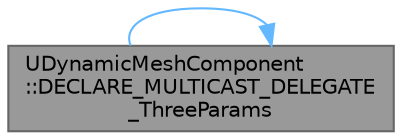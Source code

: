 digraph "UDynamicMeshComponent::DECLARE_MULTICAST_DELEGATE_ThreeParams"
{
 // INTERACTIVE_SVG=YES
 // LATEX_PDF_SIZE
  bgcolor="transparent";
  edge [fontname=Helvetica,fontsize=10,labelfontname=Helvetica,labelfontsize=10];
  node [fontname=Helvetica,fontsize=10,shape=box,height=0.2,width=0.4];
  rankdir="LR";
  Node1 [id="Node000001",label="UDynamicMeshComponent\l::DECLARE_MULTICAST_DELEGATE\l_ThreeParams",height=0.2,width=0.4,color="gray40", fillcolor="grey60", style="filled", fontcolor="black",tooltip="This delegate fires when the mesh vertices have been changed via an FMeshVertexChange."];
  Node1 -> Node1 [id="edge1_Node000001_Node000001",color="steelblue1",style="solid",tooltip=" "];
}
